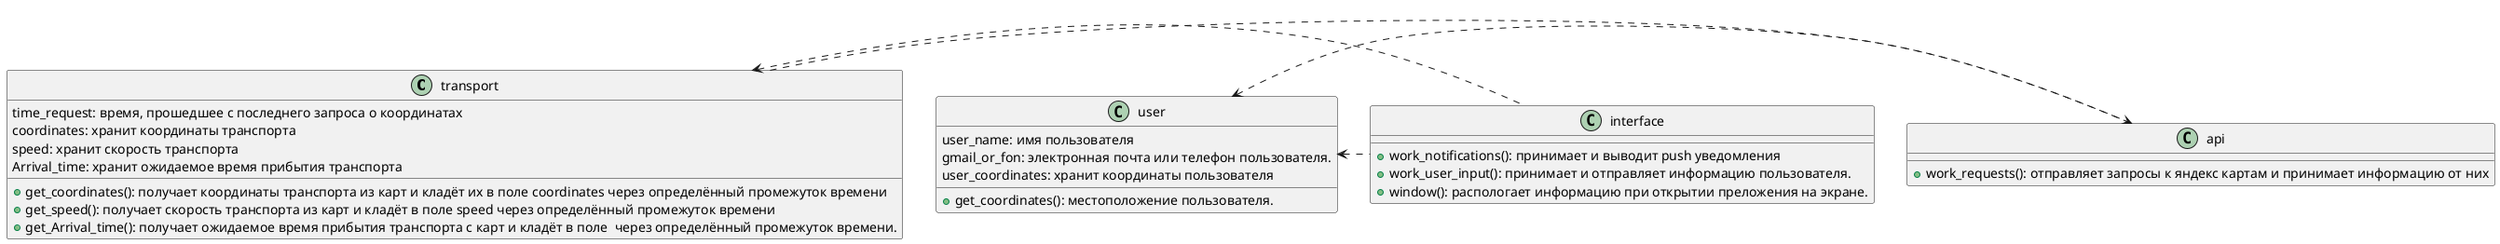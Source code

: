@startuml

class transport
{
  {field} time_request: время, прошедшее с последнего запроса о координатах
  {field} coordinates: хранит координаты транспорта
  {field} speed: хранит скорость транспорта
  {field} Arrival_time: хранит ожидаемое время прибытия транспорта
{method} + get_coordinates(): получает координаты транспорта из карт и кладёт их в поле coordinates через определённый промежуток времени
{method} + get_speed(): получает скорость транспорта из карт и кладёт в поле speed через определённый промежуток времени
{method} + get_Arrival_time(): получает ожидаемое время прибытия транспорта с карт и кладёт в поле  через определённый промежуток времени.
}
transport .> api

class interface
{
{method} + work_notifications(): принимает и выводит push уведомления
{method} + work_user_input(): принимает и отправляет информацию пользователя.
{method} + window(): распологает информацию при открытии преложения на экране.
}
transport <. interface

class user
{
  {field} user_name: имя пользователя
  {field} gmail_or_fon: электронная почта или телефон пользователя.
  {field} user_coordinates: хранит координаты пользователя
{method} + get_coordinates(): местоположение пользователя.
}
user <. interface
user <. api

class api
{
{method} + work_requests(): отправляет запросы к яндекс картам и принимает информацию от них
}

@enduml